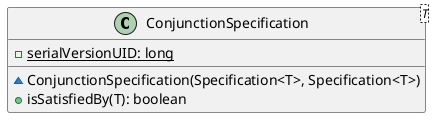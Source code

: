 @startuml

    class ConjunctionSpecification<T> {
        {static} -serialVersionUID: long
        ~ConjunctionSpecification(Specification<T>, Specification<T>)
        +isSatisfiedBy(T): boolean
    }

@enduml
